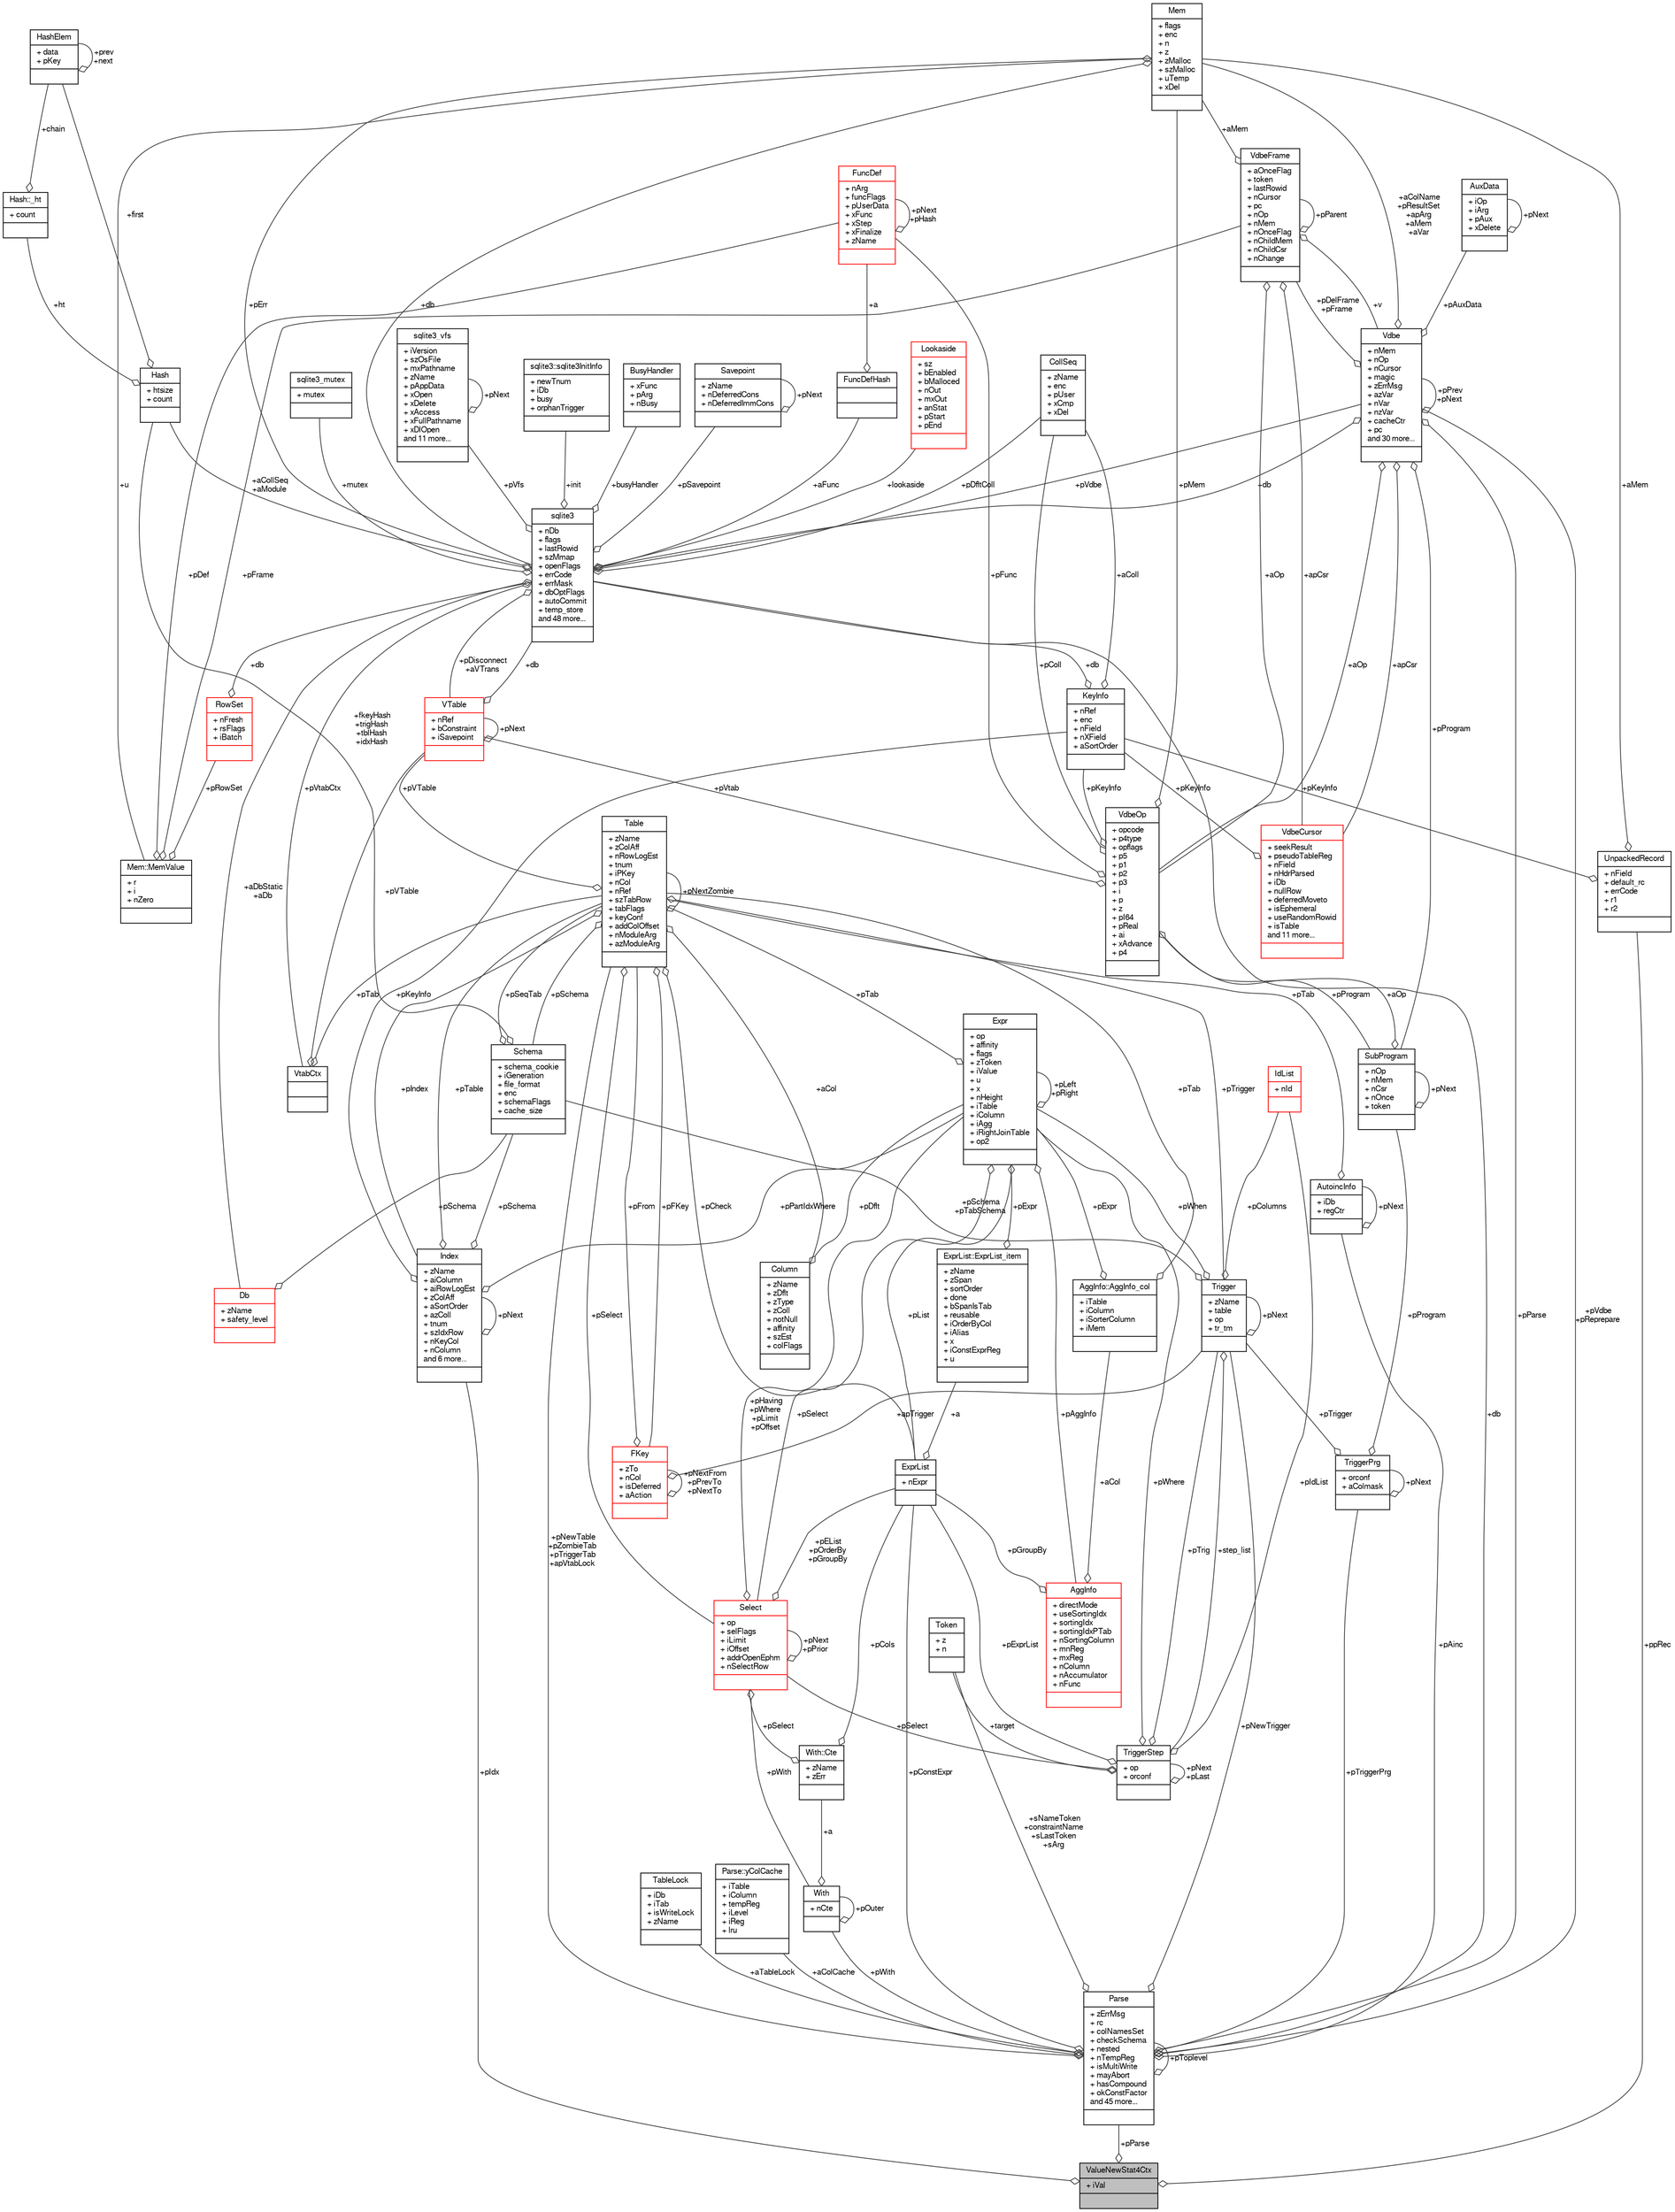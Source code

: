 digraph "ValueNewStat4Ctx"
{
  edge [fontname="FreeSans",fontsize="10",labelfontname="FreeSans",labelfontsize="10"];
  node [fontname="FreeSans",fontsize="10",shape=record];
  Node1 [label="{ValueNewStat4Ctx\n|+ iVal\l|}",height=0.2,width=0.4,color="black", fillcolor="grey75", style="filled", fontcolor="black"];
  Node2 -> Node1 [color="grey25",fontsize="10",style="solid",label=" +ppRec" ,arrowhead="odiamond",fontname="FreeSans"];
  Node2 [label="{UnpackedRecord\n|+ nField\l+ default_rc\l+ errCode\l+ r1\l+ r2\l|}",height=0.2,width=0.4,color="black", fillcolor="white", style="filled",URL="$structUnpackedRecord.html"];
  Node3 -> Node2 [color="grey25",fontsize="10",style="solid",label=" +aMem" ,arrowhead="odiamond",fontname="FreeSans"];
  Node3 [label="{Mem\n|+ flags\l+ enc\l+ n\l+ z\l+ zMalloc\l+ szMalloc\l+ uTemp\l+ xDel\l|}",height=0.2,width=0.4,color="black", fillcolor="white", style="filled",URL="$structMem.html"];
  Node4 -> Node3 [color="grey25",fontsize="10",style="solid",label=" +u" ,arrowhead="odiamond",fontname="FreeSans"];
  Node4 [label="{Mem::MemValue\n|+ r\l+ i\l+ nZero\l|}",height=0.2,width=0.4,color="black", fillcolor="white", style="filled",URL="$unionMem_1_1MemValue.html"];
  Node5 -> Node4 [color="grey25",fontsize="10",style="solid",label=" +pFrame" ,arrowhead="odiamond",fontname="FreeSans"];
  Node5 [label="{VdbeFrame\n|+ aOnceFlag\l+ token\l+ lastRowid\l+ nCursor\l+ pc\l+ nOp\l+ nMem\l+ nOnceFlag\l+ nChildMem\l+ nChildCsr\l+ nChange\l|}",height=0.2,width=0.4,color="black", fillcolor="white", style="filled",URL="$structVdbeFrame.html"];
  Node3 -> Node5 [color="grey25",fontsize="10",style="solid",label=" +aMem" ,arrowhead="odiamond",fontname="FreeSans"];
  Node6 -> Node5 [color="grey25",fontsize="10",style="solid",label=" +v" ,arrowhead="odiamond",fontname="FreeSans"];
  Node6 [label="{Vdbe\n|+ nMem\l+ nOp\l+ nCursor\l+ magic\l+ zErrMsg\l+ azVar\l+ nVar\l+ nzVar\l+ cacheCtr\l+ pc\land 30 more...\l|}",height=0.2,width=0.4,color="black", fillcolor="white", style="filled",URL="$structVdbe.html"];
  Node6 -> Node6 [color="grey25",fontsize="10",style="solid",label=" +pPrev\n+pNext" ,arrowhead="odiamond",fontname="FreeSans"];
  Node3 -> Node6 [color="grey25",fontsize="10",style="solid",label=" +aColName\n+pResultSet\n+apArg\n+aMem\n+aVar" ,arrowhead="odiamond",fontname="FreeSans"];
  Node7 -> Node6 [color="grey25",fontsize="10",style="solid",label=" +db" ,arrowhead="odiamond",fontname="FreeSans"];
  Node7 [label="{sqlite3\n|+ nDb\l+ flags\l+ lastRowid\l+ szMmap\l+ openFlags\l+ errCode\l+ errMask\l+ dbOptFlags\l+ autoCommit\l+ temp_store\land 48 more...\l|}",height=0.2,width=0.4,color="black", fillcolor="white", style="filled",URL="$structsqlite3.html"];
  Node3 -> Node7 [color="grey25",fontsize="10",style="solid",label=" +pErr" ,arrowhead="odiamond",fontname="FreeSans"];
  Node6 -> Node7 [color="grey25",fontsize="10",style="solid",label=" +pVdbe" ,arrowhead="odiamond",fontname="FreeSans"];
  Node8 -> Node7 [color="grey25",fontsize="10",style="solid",label=" +pSavepoint" ,arrowhead="odiamond",fontname="FreeSans"];
  Node8 [label="{Savepoint\n|+ zName\l+ nDeferredCons\l+ nDeferredImmCons\l|}",height=0.2,width=0.4,color="black", fillcolor="white", style="filled",URL="$structSavepoint.html"];
  Node8 -> Node8 [color="grey25",fontsize="10",style="solid",label=" +pNext" ,arrowhead="odiamond",fontname="FreeSans"];
  Node9 -> Node7 [color="grey25",fontsize="10",style="solid",label=" +aFunc" ,arrowhead="odiamond",fontname="FreeSans"];
  Node9 [label="{FuncDefHash\n||}",height=0.2,width=0.4,color="black", fillcolor="white", style="filled",URL="$structFuncDefHash.html"];
  Node10 -> Node9 [color="grey25",fontsize="10",style="solid",label=" +a" ,arrowhead="odiamond",fontname="FreeSans"];
  Node10 [label="{FuncDef\n|+ nArg\l+ funcFlags\l+ pUserData\l+ xFunc\l+ xStep\l+ xFinalize\l+ zName\l|}",height=0.2,width=0.4,color="red", fillcolor="white", style="filled",URL="$structFuncDef.html"];
  Node10 -> Node10 [color="grey25",fontsize="10",style="solid",label=" +pNext\n+pHash" ,arrowhead="odiamond",fontname="FreeSans"];
  Node12 -> Node7 [color="grey25",fontsize="10",style="solid",label=" +lookaside" ,arrowhead="odiamond",fontname="FreeSans"];
  Node12 [label="{Lookaside\n|+ sz\l+ bEnabled\l+ bMalloced\l+ nOut\l+ mxOut\l+ anStat\l+ pStart\l+ pEnd\l|}",height=0.2,width=0.4,color="red", fillcolor="white", style="filled",URL="$structLookaside.html"];
  Node14 -> Node7 [color="grey25",fontsize="10",style="solid",label=" +mutex" ,arrowhead="odiamond",fontname="FreeSans"];
  Node14 [label="{sqlite3_mutex\n|+ mutex\l|}",height=0.2,width=0.4,color="black", fillcolor="white", style="filled",URL="$structsqlite3__mutex.html"];
  Node15 -> Node7 [color="grey25",fontsize="10",style="solid",label=" +pVfs" ,arrowhead="odiamond",fontname="FreeSans"];
  Node15 [label="{sqlite3_vfs\n|+ iVersion\l+ szOsFile\l+ mxPathname\l+ zName\l+ pAppData\l+ xOpen\l+ xDelete\l+ xAccess\l+ xFullPathname\l+ xDlOpen\land 11 more...\l|}",height=0.2,width=0.4,color="black", fillcolor="white", style="filled",URL="$structsqlite3__vfs.html"];
  Node15 -> Node15 [color="grey25",fontsize="10",style="solid",label=" +pNext" ,arrowhead="odiamond",fontname="FreeSans"];
  Node16 -> Node7 [color="grey25",fontsize="10",style="solid",label=" +init" ,arrowhead="odiamond",fontname="FreeSans"];
  Node16 [label="{sqlite3::sqlite3InitInfo\n|+ newTnum\l+ iDb\l+ busy\l+ orphanTrigger\l|}",height=0.2,width=0.4,color="black", fillcolor="white", style="filled",URL="$structsqlite3_1_1sqlite3InitInfo.html"];
  Node17 -> Node7 [color="grey25",fontsize="10",style="solid",label=" +busyHandler" ,arrowhead="odiamond",fontname="FreeSans"];
  Node17 [label="{BusyHandler\n|+ xFunc\l+ pArg\l+ nBusy\l|}",height=0.2,width=0.4,color="black", fillcolor="white", style="filled",URL="$structBusyHandler.html"];
  Node18 -> Node7 [color="grey25",fontsize="10",style="solid",label=" +pVtabCtx" ,arrowhead="odiamond",fontname="FreeSans"];
  Node18 [label="{VtabCtx\n||}",height=0.2,width=0.4,color="black", fillcolor="white", style="filled",URL="$structVtabCtx.html"];
  Node19 -> Node18 [color="grey25",fontsize="10",style="solid",label=" +pVTable" ,arrowhead="odiamond",fontname="FreeSans"];
  Node19 [label="{VTable\n|+ nRef\l+ bConstraint\l+ iSavepoint\l|}",height=0.2,width=0.4,color="red", fillcolor="white", style="filled",URL="$structVTable.html"];
  Node7 -> Node19 [color="grey25",fontsize="10",style="solid",label=" +db" ,arrowhead="odiamond",fontname="FreeSans"];
  Node19 -> Node19 [color="grey25",fontsize="10",style="solid",label=" +pNext" ,arrowhead="odiamond",fontname="FreeSans"];
  Node23 -> Node18 [color="grey25",fontsize="10",style="solid",label=" +pTab" ,arrowhead="odiamond",fontname="FreeSans"];
  Node23 [label="{Table\n|+ zName\l+ zColAff\l+ nRowLogEst\l+ tnum\l+ iPKey\l+ nCol\l+ nRef\l+ szTabRow\l+ tabFlags\l+ keyConf\l+ addColOffset\l+ nModuleArg\l+ azModuleArg\l|}",height=0.2,width=0.4,color="black", fillcolor="white", style="filled",URL="$structTable.html"];
  Node24 -> Node23 [color="grey25",fontsize="10",style="solid",label=" +pSchema" ,arrowhead="odiamond",fontname="FreeSans"];
  Node24 [label="{Schema\n|+ schema_cookie\l+ iGeneration\l+ file_format\l+ enc\l+ schemaFlags\l+ cache_size\l|}",height=0.2,width=0.4,color="black", fillcolor="white", style="filled",URL="$structSchema.html"];
  Node23 -> Node24 [color="grey25",fontsize="10",style="solid",label=" +pSeqTab" ,arrowhead="odiamond",fontname="FreeSans"];
  Node25 -> Node24 [color="grey25",fontsize="10",style="solid",label=" +fkeyHash\n+trigHash\n+tblHash\n+idxHash" ,arrowhead="odiamond",fontname="FreeSans"];
  Node25 [label="{Hash\n|+ htsize\l+ count\l|}",height=0.2,width=0.4,color="black", fillcolor="white", style="filled",URL="$structHash.html"];
  Node26 -> Node25 [color="grey25",fontsize="10",style="solid",label=" +ht" ,arrowhead="odiamond",fontname="FreeSans"];
  Node26 [label="{Hash::_ht\n|+ count\l|}",height=0.2,width=0.4,color="black", fillcolor="white", style="filled",URL="$structHash_1_1__ht.html"];
  Node27 -> Node26 [color="grey25",fontsize="10",style="solid",label=" +chain" ,arrowhead="odiamond",fontname="FreeSans"];
  Node27 [label="{HashElem\n|+ data\l+ pKey\l|}",height=0.2,width=0.4,color="black", fillcolor="white", style="filled",URL="$structHashElem.html"];
  Node27 -> Node27 [color="grey25",fontsize="10",style="solid",label=" +prev\n+next" ,arrowhead="odiamond",fontname="FreeSans"];
  Node27 -> Node25 [color="grey25",fontsize="10",style="solid",label=" +first" ,arrowhead="odiamond",fontname="FreeSans"];
  Node28 -> Node23 [color="grey25",fontsize="10",style="solid",label=" +aCol" ,arrowhead="odiamond",fontname="FreeSans"];
  Node28 [label="{Column\n|+ zName\l+ zDflt\l+ zType\l+ zColl\l+ notNull\l+ affinity\l+ szEst\l+ colFlags\l|}",height=0.2,width=0.4,color="black", fillcolor="white", style="filled",URL="$structColumn.html"];
  Node29 -> Node28 [color="grey25",fontsize="10",style="solid",label=" +pDflt" ,arrowhead="odiamond",fontname="FreeSans"];
  Node29 [label="{Expr\n|+ op\l+ affinity\l+ flags\l+ zToken\l+ iValue\l+ u\l+ x\l+ nHeight\l+ iTable\l+ iColumn\l+ iAgg\l+ iRightJoinTable\l+ op2\l|}",height=0.2,width=0.4,color="black", fillcolor="white", style="filled",URL="$structExpr.html"];
  Node30 -> Node29 [color="grey25",fontsize="10",style="solid",label=" +pAggInfo" ,arrowhead="odiamond",fontname="FreeSans"];
  Node30 [label="{AggInfo\n|+ directMode\l+ useSortingIdx\l+ sortingIdx\l+ sortingIdxPTab\l+ nSortingColumn\l+ mnReg\l+ mxReg\l+ nColumn\l+ nAccumulator\l+ nFunc\l|}",height=0.2,width=0.4,color="red", fillcolor="white", style="filled",URL="$structAggInfo.html"];
  Node31 -> Node30 [color="grey25",fontsize="10",style="solid",label=" +aCol" ,arrowhead="odiamond",fontname="FreeSans"];
  Node31 [label="{AggInfo::AggInfo_col\n|+ iTable\l+ iColumn\l+ iSorterColumn\l+ iMem\l|}",height=0.2,width=0.4,color="black", fillcolor="white", style="filled",URL="$structAggInfo_1_1AggInfo__col.html"];
  Node29 -> Node31 [color="grey25",fontsize="10",style="solid",label=" +pExpr" ,arrowhead="odiamond",fontname="FreeSans"];
  Node23 -> Node31 [color="grey25",fontsize="10",style="solid",label=" +pTab" ,arrowhead="odiamond",fontname="FreeSans"];
  Node33 -> Node30 [color="grey25",fontsize="10",style="solid",label=" +pGroupBy" ,arrowhead="odiamond",fontname="FreeSans"];
  Node33 [label="{ExprList\n|+ nExpr\l|}",height=0.2,width=0.4,color="black", fillcolor="white", style="filled",URL="$structExprList.html"];
  Node34 -> Node33 [color="grey25",fontsize="10",style="solid",label=" +a" ,arrowhead="odiamond",fontname="FreeSans"];
  Node34 [label="{ExprList::ExprList_item\n|+ zName\l+ zSpan\l+ sortOrder\l+ done\l+ bSpanIsTab\l+ reusable\l+ iOrderByCol\l+ iAlias\l+ x\l+ iConstExprReg\l+ u\l|}",height=0.2,width=0.4,color="black", fillcolor="white", style="filled",URL="$structExprList_1_1ExprList__item.html"];
  Node29 -> Node34 [color="grey25",fontsize="10",style="solid",label=" +pExpr" ,arrowhead="odiamond",fontname="FreeSans"];
  Node29 -> Node29 [color="grey25",fontsize="10",style="solid",label=" +pLeft\n+pRight" ,arrowhead="odiamond",fontname="FreeSans"];
  Node23 -> Node29 [color="grey25",fontsize="10",style="solid",label=" +pTab" ,arrowhead="odiamond",fontname="FreeSans"];
  Node35 -> Node29 [color="grey25",fontsize="10",style="solid",label=" +pSelect" ,arrowhead="odiamond",fontname="FreeSans"];
  Node35 [label="{Select\n|+ op\l+ selFlags\l+ iLimit\l+ iOffset\l+ addrOpenEphm\l+ nSelectRow\l|}",height=0.2,width=0.4,color="red", fillcolor="white", style="filled",URL="$structSelect.html"];
  Node29 -> Node35 [color="grey25",fontsize="10",style="solid",label=" +pHaving\n+pWhere\n+pLimit\n+pOffset" ,arrowhead="odiamond",fontname="FreeSans"];
  Node36 -> Node35 [color="grey25",fontsize="10",style="solid",label=" +pWith" ,arrowhead="odiamond",fontname="FreeSans"];
  Node36 [label="{With\n|+ nCte\l|}",height=0.2,width=0.4,color="black", fillcolor="white", style="filled",URL="$structWith.html"];
  Node37 -> Node36 [color="grey25",fontsize="10",style="solid",label=" +a" ,arrowhead="odiamond",fontname="FreeSans"];
  Node37 [label="{With::Cte\n|+ zName\l+ zErr\l|}",height=0.2,width=0.4,color="black", fillcolor="white", style="filled",URL="$structWith_1_1Cte.html"];
  Node35 -> Node37 [color="grey25",fontsize="10",style="solid",label=" +pSelect" ,arrowhead="odiamond",fontname="FreeSans"];
  Node33 -> Node37 [color="grey25",fontsize="10",style="solid",label=" +pCols" ,arrowhead="odiamond",fontname="FreeSans"];
  Node36 -> Node36 [color="grey25",fontsize="10",style="solid",label=" +pOuter" ,arrowhead="odiamond",fontname="FreeSans"];
  Node35 -> Node35 [color="grey25",fontsize="10",style="solid",label=" +pNext\n+pPrior" ,arrowhead="odiamond",fontname="FreeSans"];
  Node33 -> Node35 [color="grey25",fontsize="10",style="solid",label=" +pEList\n+pOrderBy\n+pGroupBy" ,arrowhead="odiamond",fontname="FreeSans"];
  Node33 -> Node29 [color="grey25",fontsize="10",style="solid",label=" +pList" ,arrowhead="odiamond",fontname="FreeSans"];
  Node45 -> Node23 [color="grey25",fontsize="10",style="solid",label=" +pFKey" ,arrowhead="odiamond",fontname="FreeSans"];
  Node45 [label="{FKey\n|+ zTo\l+ nCol\l+ isDeferred\l+ aAction\l|}",height=0.2,width=0.4,color="red", fillcolor="white", style="filled",URL="$structFKey.html"];
  Node45 -> Node45 [color="grey25",fontsize="10",style="solid",label=" +pNextFrom\n+pPrevTo\n+pNextTo" ,arrowhead="odiamond",fontname="FreeSans"];
  Node23 -> Node45 [color="grey25",fontsize="10",style="solid",label=" +pFrom" ,arrowhead="odiamond",fontname="FreeSans"];
  Node47 -> Node45 [color="grey25",fontsize="10",style="solid",label=" +apTrigger" ,arrowhead="odiamond",fontname="FreeSans"];
  Node47 [label="{Trigger\n|+ zName\l+ table\l+ op\l+ tr_tm\l|}",height=0.2,width=0.4,color="black", fillcolor="white", style="filled",URL="$structTrigger.html"];
  Node48 -> Node47 [color="grey25",fontsize="10",style="solid",label=" +step_list" ,arrowhead="odiamond",fontname="FreeSans"];
  Node48 [label="{TriggerStep\n|+ op\l+ orconf\l|}",height=0.2,width=0.4,color="black", fillcolor="white", style="filled",URL="$structTriggerStep.html"];
  Node48 -> Node48 [color="grey25",fontsize="10",style="solid",label=" +pNext\n+pLast" ,arrowhead="odiamond",fontname="FreeSans"];
  Node29 -> Node48 [color="grey25",fontsize="10",style="solid",label=" +pWhere" ,arrowhead="odiamond",fontname="FreeSans"];
  Node49 -> Node48 [color="grey25",fontsize="10",style="solid",label=" +target" ,arrowhead="odiamond",fontname="FreeSans"];
  Node49 [label="{Token\n|+ z\l+ n\l|}",height=0.2,width=0.4,color="black", fillcolor="white", style="filled",URL="$structToken.html"];
  Node40 -> Node48 [color="grey25",fontsize="10",style="solid",label=" +pIdList" ,arrowhead="odiamond",fontname="FreeSans"];
  Node40 [label="{IdList\n|+ nId\l|}",height=0.2,width=0.4,color="red", fillcolor="white", style="filled",URL="$structIdList.html"];
  Node35 -> Node48 [color="grey25",fontsize="10",style="solid",label=" +pSelect" ,arrowhead="odiamond",fontname="FreeSans"];
  Node47 -> Node48 [color="grey25",fontsize="10",style="solid",label=" +pTrig" ,arrowhead="odiamond",fontname="FreeSans"];
  Node33 -> Node48 [color="grey25",fontsize="10",style="solid",label=" +pExprList" ,arrowhead="odiamond",fontname="FreeSans"];
  Node24 -> Node47 [color="grey25",fontsize="10",style="solid",label=" +pSchema\n+pTabSchema" ,arrowhead="odiamond",fontname="FreeSans"];
  Node29 -> Node47 [color="grey25",fontsize="10",style="solid",label=" +pWhen" ,arrowhead="odiamond",fontname="FreeSans"];
  Node40 -> Node47 [color="grey25",fontsize="10",style="solid",label=" +pColumns" ,arrowhead="odiamond",fontname="FreeSans"];
  Node47 -> Node47 [color="grey25",fontsize="10",style="solid",label=" +pNext" ,arrowhead="odiamond",fontname="FreeSans"];
  Node19 -> Node23 [color="grey25",fontsize="10",style="solid",label=" +pVTable" ,arrowhead="odiamond",fontname="FreeSans"];
  Node23 -> Node23 [color="grey25",fontsize="10",style="solid",label=" +pNextZombie" ,arrowhead="odiamond",fontname="FreeSans"];
  Node47 -> Node23 [color="grey25",fontsize="10",style="solid",label=" +pTrigger" ,arrowhead="odiamond",fontname="FreeSans"];
  Node35 -> Node23 [color="grey25",fontsize="10",style="solid",label=" +pSelect" ,arrowhead="odiamond",fontname="FreeSans"];
  Node33 -> Node23 [color="grey25",fontsize="10",style="solid",label=" +pCheck" ,arrowhead="odiamond",fontname="FreeSans"];
  Node42 -> Node23 [color="grey25",fontsize="10",style="solid",label=" +pIndex" ,arrowhead="odiamond",fontname="FreeSans"];
  Node42 [label="{Index\n|+ zName\l+ aiColumn\l+ aiRowLogEst\l+ zColAff\l+ aSortOrder\l+ azColl\l+ tnum\l+ szIdxRow\l+ nKeyCol\l+ nColumn\land 6 more...\l|}",height=0.2,width=0.4,color="black", fillcolor="white", style="filled",URL="$structIndex.html"];
  Node24 -> Node42 [color="grey25",fontsize="10",style="solid",label=" +pSchema" ,arrowhead="odiamond",fontname="FreeSans"];
  Node29 -> Node42 [color="grey25",fontsize="10",style="solid",label=" +pPartIdxWhere" ,arrowhead="odiamond",fontname="FreeSans"];
  Node23 -> Node42 [color="grey25",fontsize="10",style="solid",label=" +pTable" ,arrowhead="odiamond",fontname="FreeSans"];
  Node43 -> Node42 [color="grey25",fontsize="10",style="solid",label=" +pKeyInfo" ,arrowhead="odiamond",fontname="FreeSans"];
  Node43 [label="{KeyInfo\n|+ nRef\l+ enc\l+ nField\l+ nXField\l+ aSortOrder\l|}",height=0.2,width=0.4,color="black", fillcolor="white", style="filled",URL="$structKeyInfo.html"];
  Node7 -> Node43 [color="grey25",fontsize="10",style="solid",label=" +db" ,arrowhead="odiamond",fontname="FreeSans"];
  Node44 -> Node43 [color="grey25",fontsize="10",style="solid",label=" +aColl" ,arrowhead="odiamond",fontname="FreeSans"];
  Node44 [label="{CollSeq\n|+ zName\l+ enc\l+ pUser\l+ xCmp\l+ xDel\l|}",height=0.2,width=0.4,color="black", fillcolor="white", style="filled",URL="$structCollSeq.html"];
  Node42 -> Node42 [color="grey25",fontsize="10",style="solid",label=" +pNext" ,arrowhead="odiamond",fontname="FreeSans"];
  Node44 -> Node7 [color="grey25",fontsize="10",style="solid",label=" +pDfltColl" ,arrowhead="odiamond",fontname="FreeSans"];
  Node19 -> Node7 [color="grey25",fontsize="10",style="solid",label=" +pDisconnect\n+aVTrans" ,arrowhead="odiamond",fontname="FreeSans"];
  Node50 -> Node7 [color="grey25",fontsize="10",style="solid",label=" +aDbStatic\n+aDb" ,arrowhead="odiamond",fontname="FreeSans"];
  Node50 [label="{Db\n|+ zName\l+ safety_level\l|}",height=0.2,width=0.4,color="red", fillcolor="white", style="filled",URL="$structDb.html"];
  Node24 -> Node50 [color="grey25",fontsize="10",style="solid",label=" +pSchema" ,arrowhead="odiamond",fontname="FreeSans"];
  Node25 -> Node7 [color="grey25",fontsize="10",style="solid",label=" +aCollSeq\n+aModule" ,arrowhead="odiamond",fontname="FreeSans"];
  Node5 -> Node6 [color="grey25",fontsize="10",style="solid",label=" +pDelFrame\n+pFrame" ,arrowhead="odiamond",fontname="FreeSans"];
  Node68 -> Node6 [color="grey25",fontsize="10",style="solid",label=" +pAuxData" ,arrowhead="odiamond",fontname="FreeSans"];
  Node68 [label="{AuxData\n|+ iOp\l+ iArg\l+ pAux\l+ xDelete\l|}",height=0.2,width=0.4,color="black", fillcolor="white", style="filled",URL="$structAuxData.html"];
  Node68 -> Node68 [color="grey25",fontsize="10",style="solid",label=" +pNext" ,arrowhead="odiamond",fontname="FreeSans"];
  Node69 -> Node6 [color="grey25",fontsize="10",style="solid",label=" +pProgram" ,arrowhead="odiamond",fontname="FreeSans"];
  Node69 [label="{SubProgram\n|+ nOp\l+ nMem\l+ nCsr\l+ nOnce\l+ token\l|}",height=0.2,width=0.4,color="black", fillcolor="white", style="filled",URL="$structSubProgram.html"];
  Node69 -> Node69 [color="grey25",fontsize="10",style="solid",label=" +pNext" ,arrowhead="odiamond",fontname="FreeSans"];
  Node70 -> Node69 [color="grey25",fontsize="10",style="solid",label=" +aOp" ,arrowhead="odiamond",fontname="FreeSans"];
  Node70 [label="{VdbeOp\n|+ opcode\l+ p4type\l+ opflags\l+ p5\l+ p1\l+ p2\l+ p3\l+ i\l+ p\l+ z\l+ pI64\l+ pReal\l+ ai\l+ xAdvance\l+ p4\l|}",height=0.2,width=0.4,color="black", fillcolor="white", style="filled",URL="$structVdbeOp.html"];
  Node3 -> Node70 [color="grey25",fontsize="10",style="solid",label=" +pMem" ,arrowhead="odiamond",fontname="FreeSans"];
  Node44 -> Node70 [color="grey25",fontsize="10",style="solid",label=" +pColl" ,arrowhead="odiamond",fontname="FreeSans"];
  Node19 -> Node70 [color="grey25",fontsize="10",style="solid",label=" +pVtab" ,arrowhead="odiamond",fontname="FreeSans"];
  Node69 -> Node70 [color="grey25",fontsize="10",style="solid",label=" +pProgram" ,arrowhead="odiamond",fontname="FreeSans"];
  Node43 -> Node70 [color="grey25",fontsize="10",style="solid",label=" +pKeyInfo" ,arrowhead="odiamond",fontname="FreeSans"];
  Node10 -> Node70 [color="grey25",fontsize="10",style="solid",label=" +pFunc" ,arrowhead="odiamond",fontname="FreeSans"];
  Node71 -> Node6 [color="grey25",fontsize="10",style="solid",label=" +apCsr" ,arrowhead="odiamond",fontname="FreeSans"];
  Node71 [label="{VdbeCursor\n|+ seekResult\l+ pseudoTableReg\l+ nField\l+ nHdrParsed\l+ iDb\l+ nullRow\l+ deferredMoveto\l+ isEphemeral\l+ useRandomRowid\l+ isTable\land 11 more...\l|}",height=0.2,width=0.4,color="red", fillcolor="white", style="filled",URL="$structVdbeCursor.html"];
  Node43 -> Node71 [color="grey25",fontsize="10",style="solid",label=" +pKeyInfo" ,arrowhead="odiamond",fontname="FreeSans"];
  Node82 -> Node6 [color="grey25",fontsize="10",style="solid",label=" +pParse" ,arrowhead="odiamond",fontname="FreeSans"];
  Node82 [label="{Parse\n|+ zErrMsg\l+ rc\l+ colNamesSet\l+ checkSchema\l+ nested\l+ nTempReg\l+ isMultiWrite\l+ mayAbort\l+ hasCompound\l+ okConstFactor\land 45 more...\l|}",height=0.2,width=0.4,color="black", fillcolor="white", style="filled",URL="$structParse.html"];
  Node6 -> Node82 [color="grey25",fontsize="10",style="solid",label=" +pVdbe\n+pReprepare" ,arrowhead="odiamond",fontname="FreeSans"];
  Node7 -> Node82 [color="grey25",fontsize="10",style="solid",label=" +db" ,arrowhead="odiamond",fontname="FreeSans"];
  Node83 -> Node82 [color="grey25",fontsize="10",style="solid",label=" +aTableLock" ,arrowhead="odiamond",fontname="FreeSans"];
  Node83 [label="{TableLock\n|+ iDb\l+ iTab\l+ isWriteLock\l+ zName\l|}",height=0.2,width=0.4,color="black", fillcolor="white", style="filled",URL="$structTableLock.html"];
  Node49 -> Node82 [color="grey25",fontsize="10",style="solid",label=" +sNameToken\n+constraintName\n+sLastToken\n+sArg" ,arrowhead="odiamond",fontname="FreeSans"];
  Node36 -> Node82 [color="grey25",fontsize="10",style="solid",label=" +pWith" ,arrowhead="odiamond",fontname="FreeSans"];
  Node84 -> Node82 [color="grey25",fontsize="10",style="solid",label=" +aColCache" ,arrowhead="odiamond",fontname="FreeSans"];
  Node84 [label="{Parse::yColCache\n|+ iTable\l+ iColumn\l+ tempReg\l+ iLevel\l+ iReg\l+ lru\l|}",height=0.2,width=0.4,color="black", fillcolor="white", style="filled",URL="$structParse_1_1yColCache.html"];
  Node23 -> Node82 [color="grey25",fontsize="10",style="solid",label=" +pNewTable\n+pZombieTab\n+pTriggerTab\n+apVtabLock" ,arrowhead="odiamond",fontname="FreeSans"];
  Node47 -> Node82 [color="grey25",fontsize="10",style="solid",label=" +pNewTrigger" ,arrowhead="odiamond",fontname="FreeSans"];
  Node85 -> Node82 [color="grey25",fontsize="10",style="solid",label=" +pTriggerPrg" ,arrowhead="odiamond",fontname="FreeSans"];
  Node85 [label="{TriggerPrg\n|+ orconf\l+ aColmask\l|}",height=0.2,width=0.4,color="black", fillcolor="white", style="filled",URL="$structTriggerPrg.html"];
  Node69 -> Node85 [color="grey25",fontsize="10",style="solid",label=" +pProgram" ,arrowhead="odiamond",fontname="FreeSans"];
  Node47 -> Node85 [color="grey25",fontsize="10",style="solid",label=" +pTrigger" ,arrowhead="odiamond",fontname="FreeSans"];
  Node85 -> Node85 [color="grey25",fontsize="10",style="solid",label=" +pNext" ,arrowhead="odiamond",fontname="FreeSans"];
  Node86 -> Node82 [color="grey25",fontsize="10",style="solid",label=" +pAinc" ,arrowhead="odiamond",fontname="FreeSans"];
  Node86 [label="{AutoincInfo\n|+ iDb\l+ regCtr\l|}",height=0.2,width=0.4,color="black", fillcolor="white", style="filled",URL="$structAutoincInfo.html"];
  Node23 -> Node86 [color="grey25",fontsize="10",style="solid",label=" +pTab" ,arrowhead="odiamond",fontname="FreeSans"];
  Node86 -> Node86 [color="grey25",fontsize="10",style="solid",label=" +pNext" ,arrowhead="odiamond",fontname="FreeSans"];
  Node33 -> Node82 [color="grey25",fontsize="10",style="solid",label=" +pConstExpr" ,arrowhead="odiamond",fontname="FreeSans"];
  Node82 -> Node82 [color="grey25",fontsize="10",style="solid",label=" +pToplevel" ,arrowhead="odiamond",fontname="FreeSans"];
  Node70 -> Node6 [color="grey25",fontsize="10",style="solid",label=" +aOp" ,arrowhead="odiamond",fontname="FreeSans"];
  Node5 -> Node5 [color="grey25",fontsize="10",style="solid",label=" +pParent" ,arrowhead="odiamond",fontname="FreeSans"];
  Node71 -> Node5 [color="grey25",fontsize="10",style="solid",label=" +apCsr" ,arrowhead="odiamond",fontname="FreeSans"];
  Node70 -> Node5 [color="grey25",fontsize="10",style="solid",label=" +aOp" ,arrowhead="odiamond",fontname="FreeSans"];
  Node87 -> Node4 [color="grey25",fontsize="10",style="solid",label=" +pRowSet" ,arrowhead="odiamond",fontname="FreeSans"];
  Node87 [label="{RowSet\n|+ nFresh\l+ rsFlags\l+ iBatch\l|}",height=0.2,width=0.4,color="red", fillcolor="white", style="filled",URL="$structRowSet.html"];
  Node7 -> Node87 [color="grey25",fontsize="10",style="solid",label=" +db" ,arrowhead="odiamond",fontname="FreeSans"];
  Node10 -> Node4 [color="grey25",fontsize="10",style="solid",label=" +pDef" ,arrowhead="odiamond",fontname="FreeSans"];
  Node7 -> Node3 [color="grey25",fontsize="10",style="solid",label=" +db" ,arrowhead="odiamond",fontname="FreeSans"];
  Node43 -> Node2 [color="grey25",fontsize="10",style="solid",label=" +pKeyInfo" ,arrowhead="odiamond",fontname="FreeSans"];
  Node42 -> Node1 [color="grey25",fontsize="10",style="solid",label=" +pIdx" ,arrowhead="odiamond",fontname="FreeSans"];
  Node82 -> Node1 [color="grey25",fontsize="10",style="solid",label=" +pParse" ,arrowhead="odiamond",fontname="FreeSans"];
}
